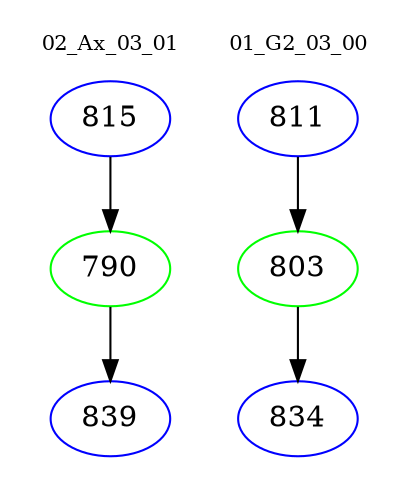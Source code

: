 digraph{
subgraph cluster_0 {
color = white
label = "02_Ax_03_01";
fontsize=10;
T0_815 [label="815", color="blue"]
T0_815 -> T0_790 [color="black"]
T0_790 [label="790", color="green"]
T0_790 -> T0_839 [color="black"]
T0_839 [label="839", color="blue"]
}
subgraph cluster_1 {
color = white
label = "01_G2_03_00";
fontsize=10;
T1_811 [label="811", color="blue"]
T1_811 -> T1_803 [color="black"]
T1_803 [label="803", color="green"]
T1_803 -> T1_834 [color="black"]
T1_834 [label="834", color="blue"]
}
}
